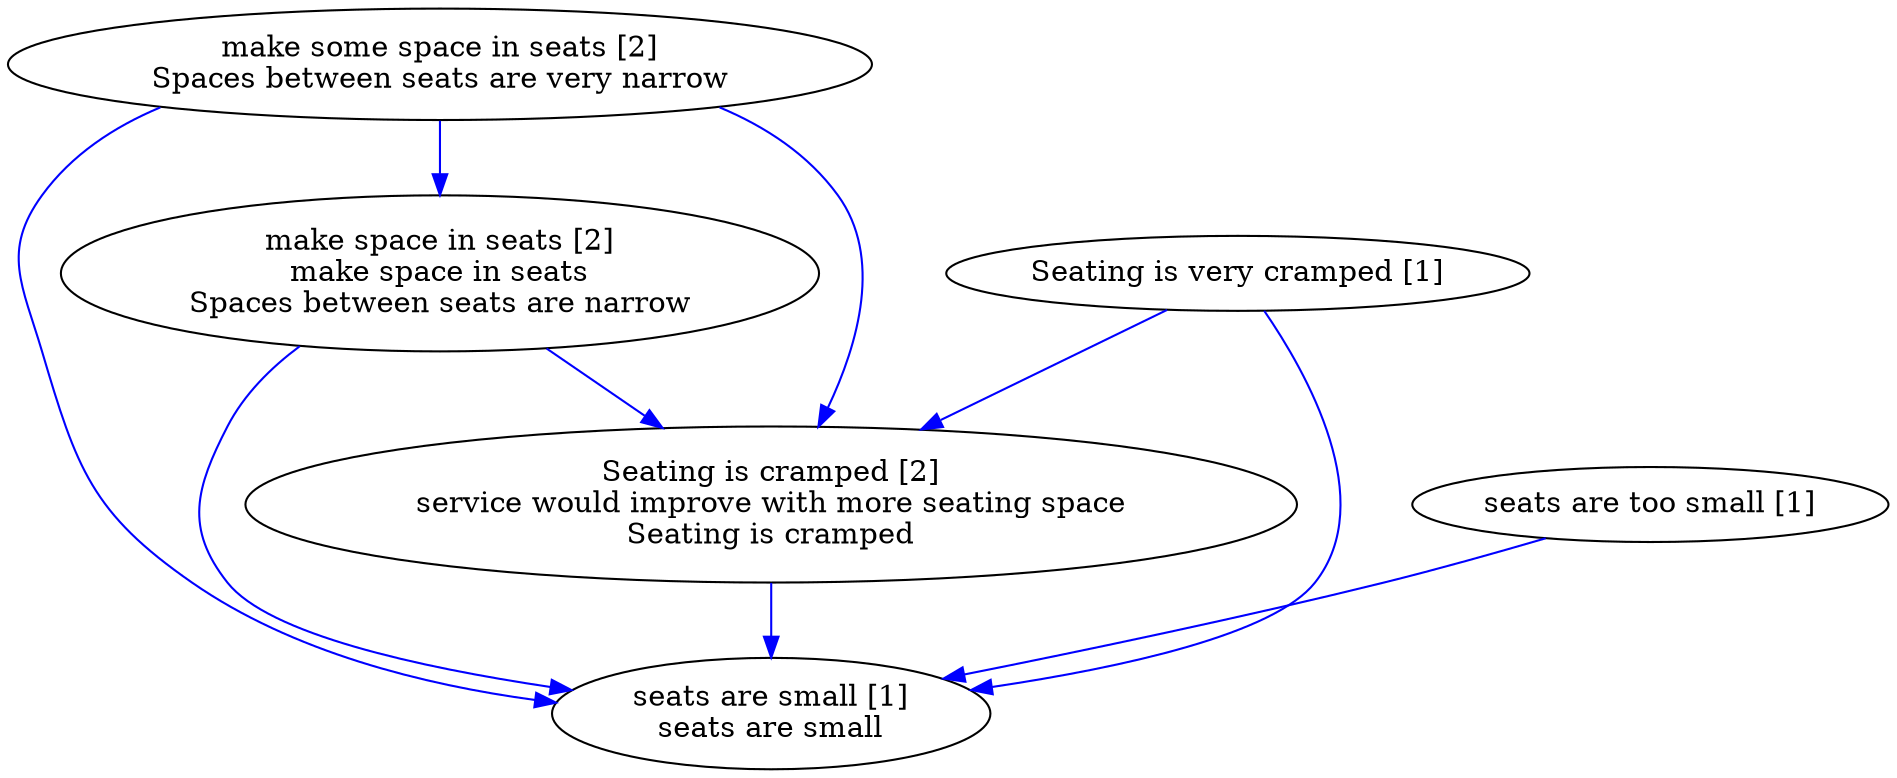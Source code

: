 digraph collapsedGraph {
"make space in seats [2]\nmake space in seats\nSpaces between seats are narrow""make some space in seats [2]\nSpaces between seats are very narrow""Seating is cramped [2]\nservice would improve with more seating space\nSeating is cramped""Seating is very cramped [1]""seats are too small [1]""seats are small [1]\nseats are small""Seating is very cramped [1]" -> "Seating is cramped [2]\nservice would improve with more seating space\nSeating is cramped" [color=blue]
"Seating is very cramped [1]" -> "seats are small [1]\nseats are small" [color=blue]
"make some space in seats [2]\nSpaces between seats are very narrow" -> "Seating is cramped [2]\nservice would improve with more seating space\nSeating is cramped" [color=blue]
"make some space in seats [2]\nSpaces between seats are very narrow" -> "make space in seats [2]\nmake space in seats\nSpaces between seats are narrow" [color=blue]
"make space in seats [2]\nmake space in seats\nSpaces between seats are narrow" -> "Seating is cramped [2]\nservice would improve with more seating space\nSeating is cramped" [color=blue]
"make some space in seats [2]\nSpaces between seats are very narrow" -> "seats are small [1]\nseats are small" [color=blue]
"make space in seats [2]\nmake space in seats\nSpaces between seats are narrow" -> "seats are small [1]\nseats are small" [color=blue]
"Seating is cramped [2]\nservice would improve with more seating space\nSeating is cramped" -> "seats are small [1]\nseats are small" [color=blue]
"seats are too small [1]" -> "seats are small [1]\nseats are small" [color=blue]
}
